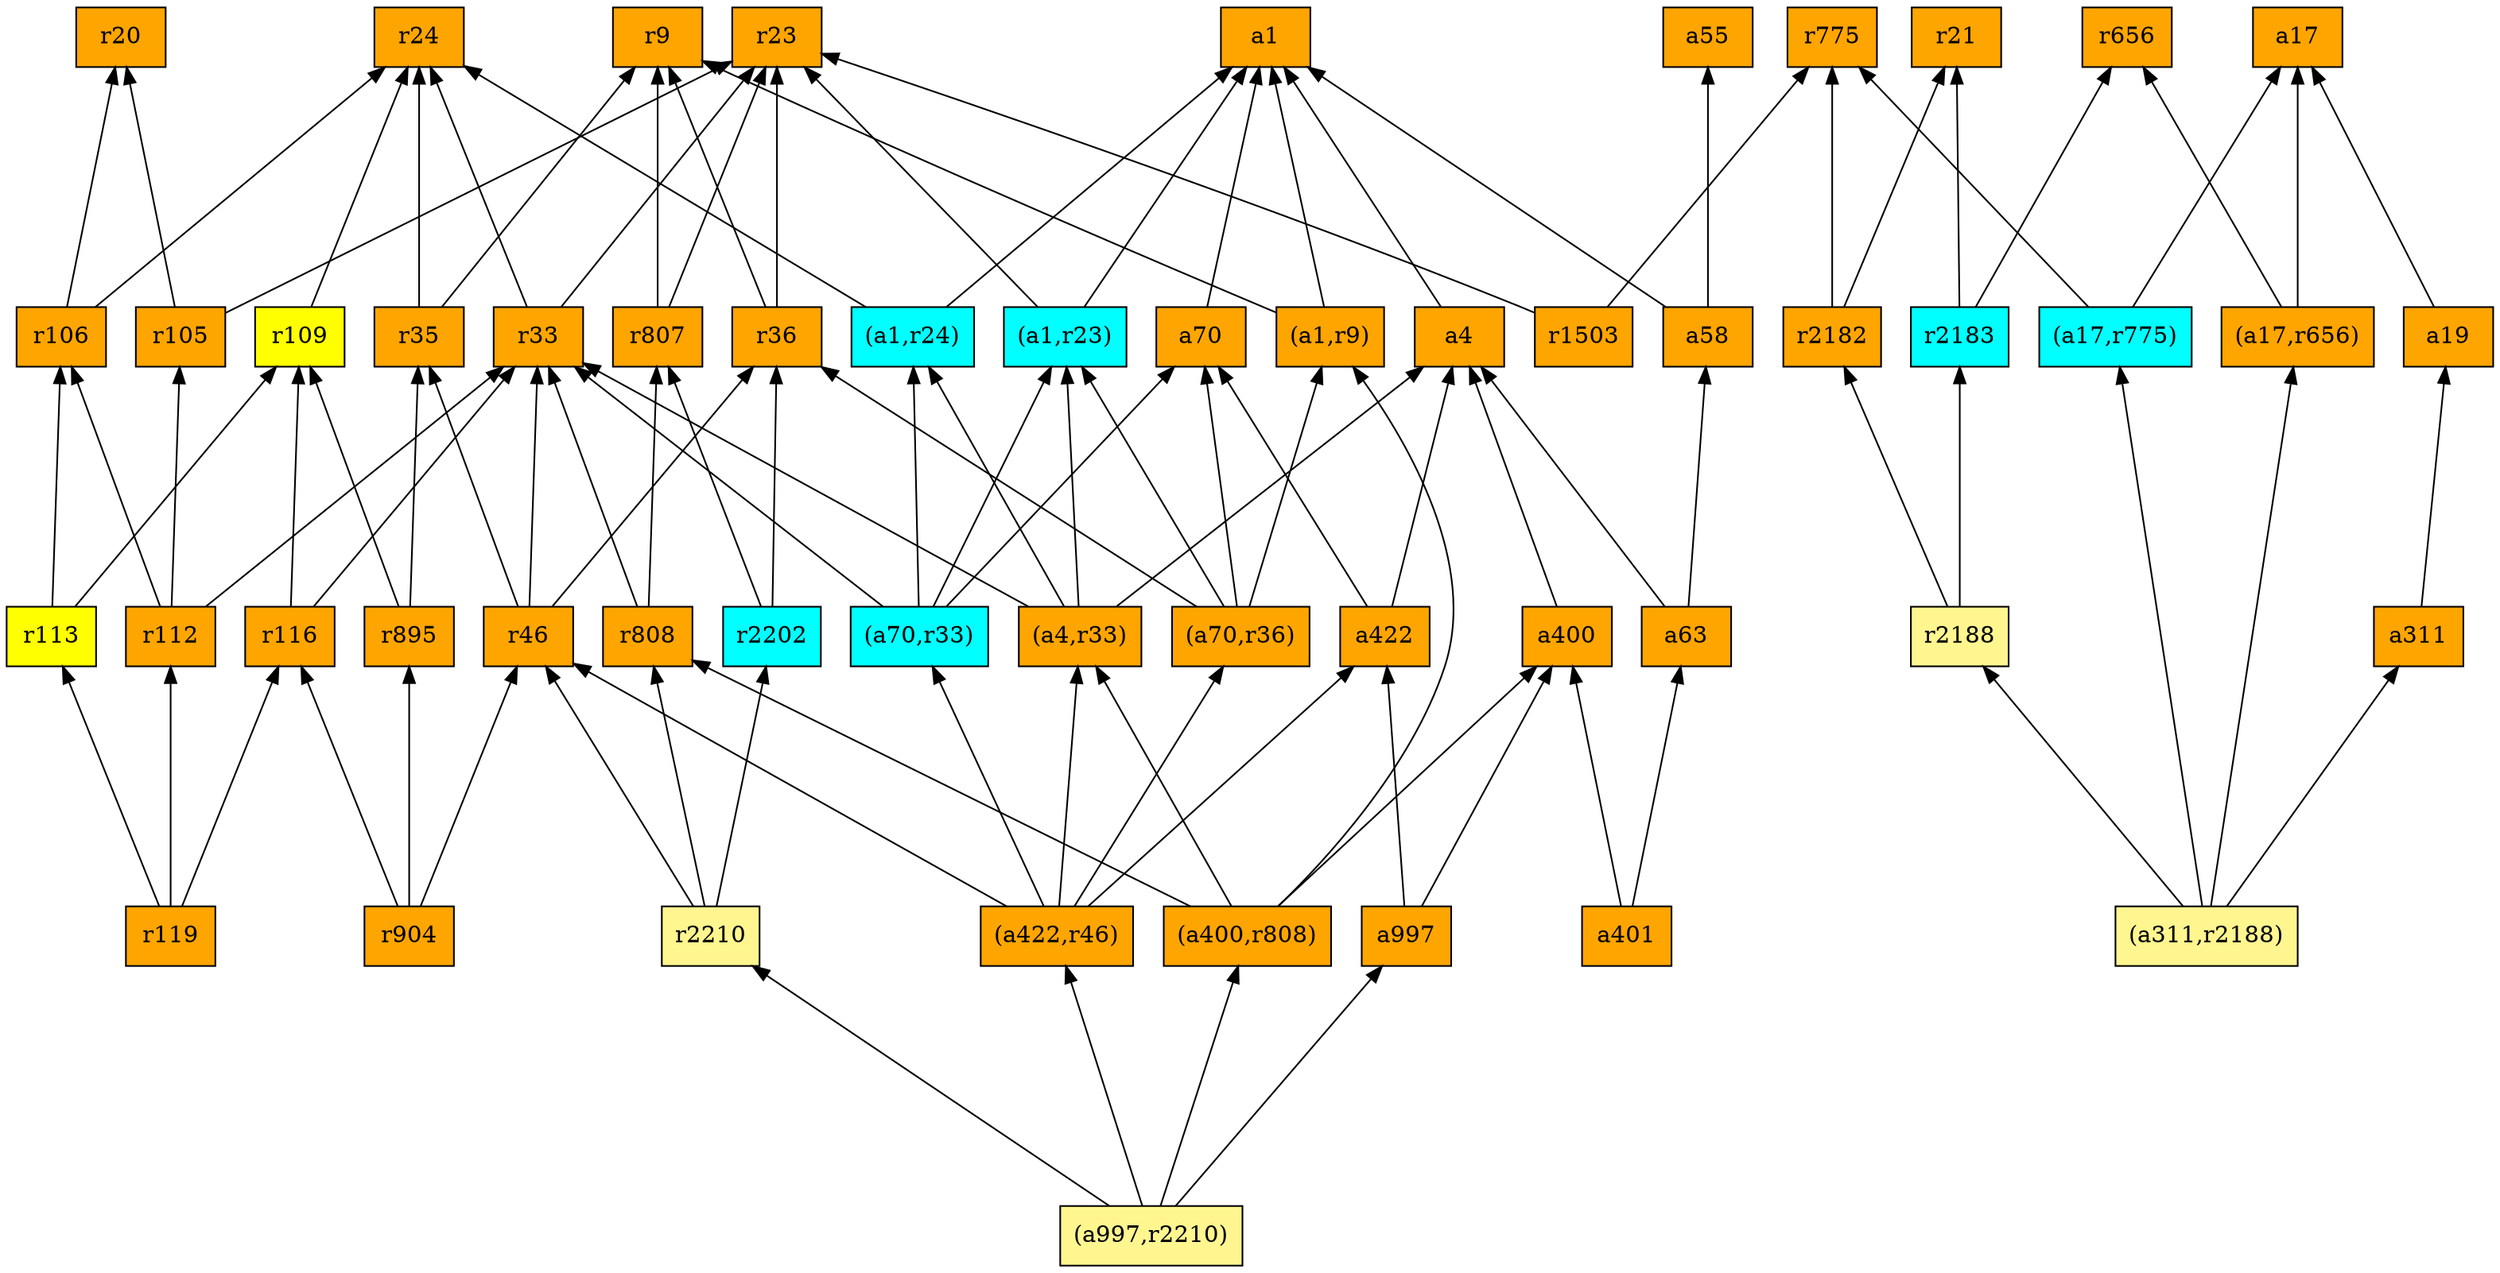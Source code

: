 digraph G {
rankdir=BT;ranksep="2.0";
"(a1,r9)" [shape=record,fillcolor=orange,style=filled,label="{(a1,r9)}"];
"(a400,r808)" [shape=record,fillcolor=orange,style=filled,label="{(a400,r808)}"];
"(a4,r33)" [shape=record,fillcolor=orange,style=filled,label="{(a4,r33)}"];
"r2202" [shape=record,fillcolor=cyan,style=filled,label="{r2202}"];
"r105" [shape=record,fillcolor=orange,style=filled,label="{r105}"];
"(a997,r2210)" [shape=record,fillcolor=khaki1,style=filled,label="{(a997,r2210)}"];
"(a17,r775)" [shape=record,fillcolor=cyan,style=filled,label="{(a17,r775)}"];
"r9" [shape=record,fillcolor=orange,style=filled,label="{r9}"];
"a401" [shape=record,fillcolor=orange,style=filled,label="{a401}"];
"a400" [shape=record,fillcolor=orange,style=filled,label="{a400}"];
"r2188" [shape=record,fillcolor=khaki1,style=filled,label="{r2188}"];
"r116" [shape=record,fillcolor=orange,style=filled,label="{r116}"];
"r656" [shape=record,fillcolor=orange,style=filled,label="{r656}"];
"r35" [shape=record,fillcolor=orange,style=filled,label="{r35}"];
"r24" [shape=record,fillcolor=orange,style=filled,label="{r24}"];
"a70" [shape=record,fillcolor=orange,style=filled,label="{a70}"];
"r21" [shape=record,fillcolor=orange,style=filled,label="{r21}"];
"a4" [shape=record,fillcolor=orange,style=filled,label="{a4}"];
"r33" [shape=record,fillcolor=orange,style=filled,label="{r33}"];
"r36" [shape=record,fillcolor=orange,style=filled,label="{r36}"];
"a55" [shape=record,fillcolor=orange,style=filled,label="{a55}"];
"r904" [shape=record,fillcolor=orange,style=filled,label="{r904}"];
"a997" [shape=record,fillcolor=orange,style=filled,label="{a997}"];
"r2210" [shape=record,fillcolor=khaki1,style=filled,label="{r2210}"];
"r2183" [shape=record,fillcolor=cyan,style=filled,label="{r2183}"];
"a422" [shape=record,fillcolor=orange,style=filled,label="{a422}"];
"r112" [shape=record,fillcolor=orange,style=filled,label="{r112}"];
"r106" [shape=record,fillcolor=orange,style=filled,label="{r106}"];
"a58" [shape=record,fillcolor=orange,style=filled,label="{a58}"];
"r2182" [shape=record,fillcolor=orange,style=filled,label="{r2182}"];
"(a70,r33)" [shape=record,fillcolor=cyan,style=filled,label="{(a70,r33)}"];
"a63" [shape=record,fillcolor=orange,style=filled,label="{a63}"];
"a311" [shape=record,fillcolor=orange,style=filled,label="{a311}"];
"a17" [shape=record,fillcolor=orange,style=filled,label="{a17}"];
"r113" [shape=record,fillcolor=yellow,style=filled,label="{r113}"];
"r119" [shape=record,fillcolor=orange,style=filled,label="{r119}"];
"r895" [shape=record,fillcolor=orange,style=filled,label="{r895}"];
"(a17,r656)" [shape=record,fillcolor=orange,style=filled,label="{(a17,r656)}"];
"r808" [shape=record,fillcolor=orange,style=filled,label="{r808}"];
"(a311,r2188)" [shape=record,fillcolor=khaki1,style=filled,label="{(a311,r2188)}"];
"(a70,r36)" [shape=record,fillcolor=orange,style=filled,label="{(a70,r36)}"];
"a1" [shape=record,fillcolor=orange,style=filled,label="{a1}"];
"(a422,r46)" [shape=record,fillcolor=orange,style=filled,label="{(a422,r46)}"];
"r1503" [shape=record,fillcolor=orange,style=filled,label="{r1503}"];
"(a1,r23)" [shape=record,fillcolor=cyan,style=filled,label="{(a1,r23)}"];
"(a1,r24)" [shape=record,fillcolor=cyan,style=filled,label="{(a1,r24)}"];
"r775" [shape=record,fillcolor=orange,style=filled,label="{r775}"];
"r807" [shape=record,fillcolor=orange,style=filled,label="{r807}"];
"r23" [shape=record,fillcolor=orange,style=filled,label="{r23}"];
"a19" [shape=record,fillcolor=orange,style=filled,label="{a19}"];
"r20" [shape=record,fillcolor=orange,style=filled,label="{r20}"];
"r109" [shape=record,fillcolor=yellow,style=filled,label="{r109}"];
"r46" [shape=record,fillcolor=orange,style=filled,label="{r46}"];
"(a1,r9)" -> "r9"
"(a1,r9)" -> "a1"
"(a400,r808)" -> "(a1,r9)"
"(a400,r808)" -> "(a4,r33)"
"(a400,r808)" -> "r808"
"(a400,r808)" -> "a400"
"(a4,r33)" -> "a4"
"(a4,r33)" -> "(a1,r23)"
"(a4,r33)" -> "(a1,r24)"
"(a4,r33)" -> "r33"
"r2202" -> "r807"
"r2202" -> "r36"
"r105" -> "r20"
"r105" -> "r23"
"(a997,r2210)" -> "(a400,r808)"
"(a997,r2210)" -> "(a422,r46)"
"(a997,r2210)" -> "a997"
"(a997,r2210)" -> "r2210"
"(a17,r775)" -> "r775"
"(a17,r775)" -> "a17"
"a401" -> "a63"
"a401" -> "a400"
"a400" -> "a4"
"r2188" -> "r2182"
"r2188" -> "r2183"
"r116" -> "r109"
"r116" -> "r33"
"r35" -> "r9"
"r35" -> "r24"
"a70" -> "a1"
"a4" -> "a1"
"r33" -> "r24"
"r33" -> "r23"
"r36" -> "r9"
"r36" -> "r23"
"r904" -> "r116"
"r904" -> "r46"
"r904" -> "r895"
"a997" -> "a422"
"a997" -> "a400"
"r2210" -> "r2202"
"r2210" -> "r46"
"r2210" -> "r808"
"r2183" -> "r21"
"r2183" -> "r656"
"a422" -> "a4"
"a422" -> "a70"
"r112" -> "r106"
"r112" -> "r105"
"r112" -> "r33"
"r106" -> "r20"
"r106" -> "r24"
"a58" -> "a1"
"a58" -> "a55"
"r2182" -> "r775"
"r2182" -> "r21"
"(a70,r33)" -> "a70"
"(a70,r33)" -> "(a1,r24)"
"(a70,r33)" -> "r33"
"(a70,r33)" -> "(a1,r23)"
"a63" -> "a58"
"a63" -> "a4"
"a311" -> "a19"
"r113" -> "r106"
"r113" -> "r109"
"r119" -> "r116"
"r119" -> "r113"
"r119" -> "r112"
"r895" -> "r109"
"r895" -> "r35"
"(a17,r656)" -> "a17"
"(a17,r656)" -> "r656"
"r808" -> "r807"
"r808" -> "r33"
"(a311,r2188)" -> "a311"
"(a311,r2188)" -> "(a17,r775)"
"(a311,r2188)" -> "(a17,r656)"
"(a311,r2188)" -> "r2188"
"(a70,r36)" -> "(a1,r9)"
"(a70,r36)" -> "r36"
"(a70,r36)" -> "a70"
"(a70,r36)" -> "(a1,r23)"
"(a422,r46)" -> "(a70,r36)"
"(a422,r46)" -> "(a70,r33)"
"(a422,r46)" -> "(a4,r33)"
"(a422,r46)" -> "r46"
"(a422,r46)" -> "a422"
"r1503" -> "r775"
"r1503" -> "r23"
"(a1,r23)" -> "a1"
"(a1,r23)" -> "r23"
"(a1,r24)" -> "a1"
"(a1,r24)" -> "r24"
"r807" -> "r9"
"r807" -> "r23"
"a19" -> "a17"
"r109" -> "r24"
"r46" -> "r35"
"r46" -> "r33"
"r46" -> "r36"
}
